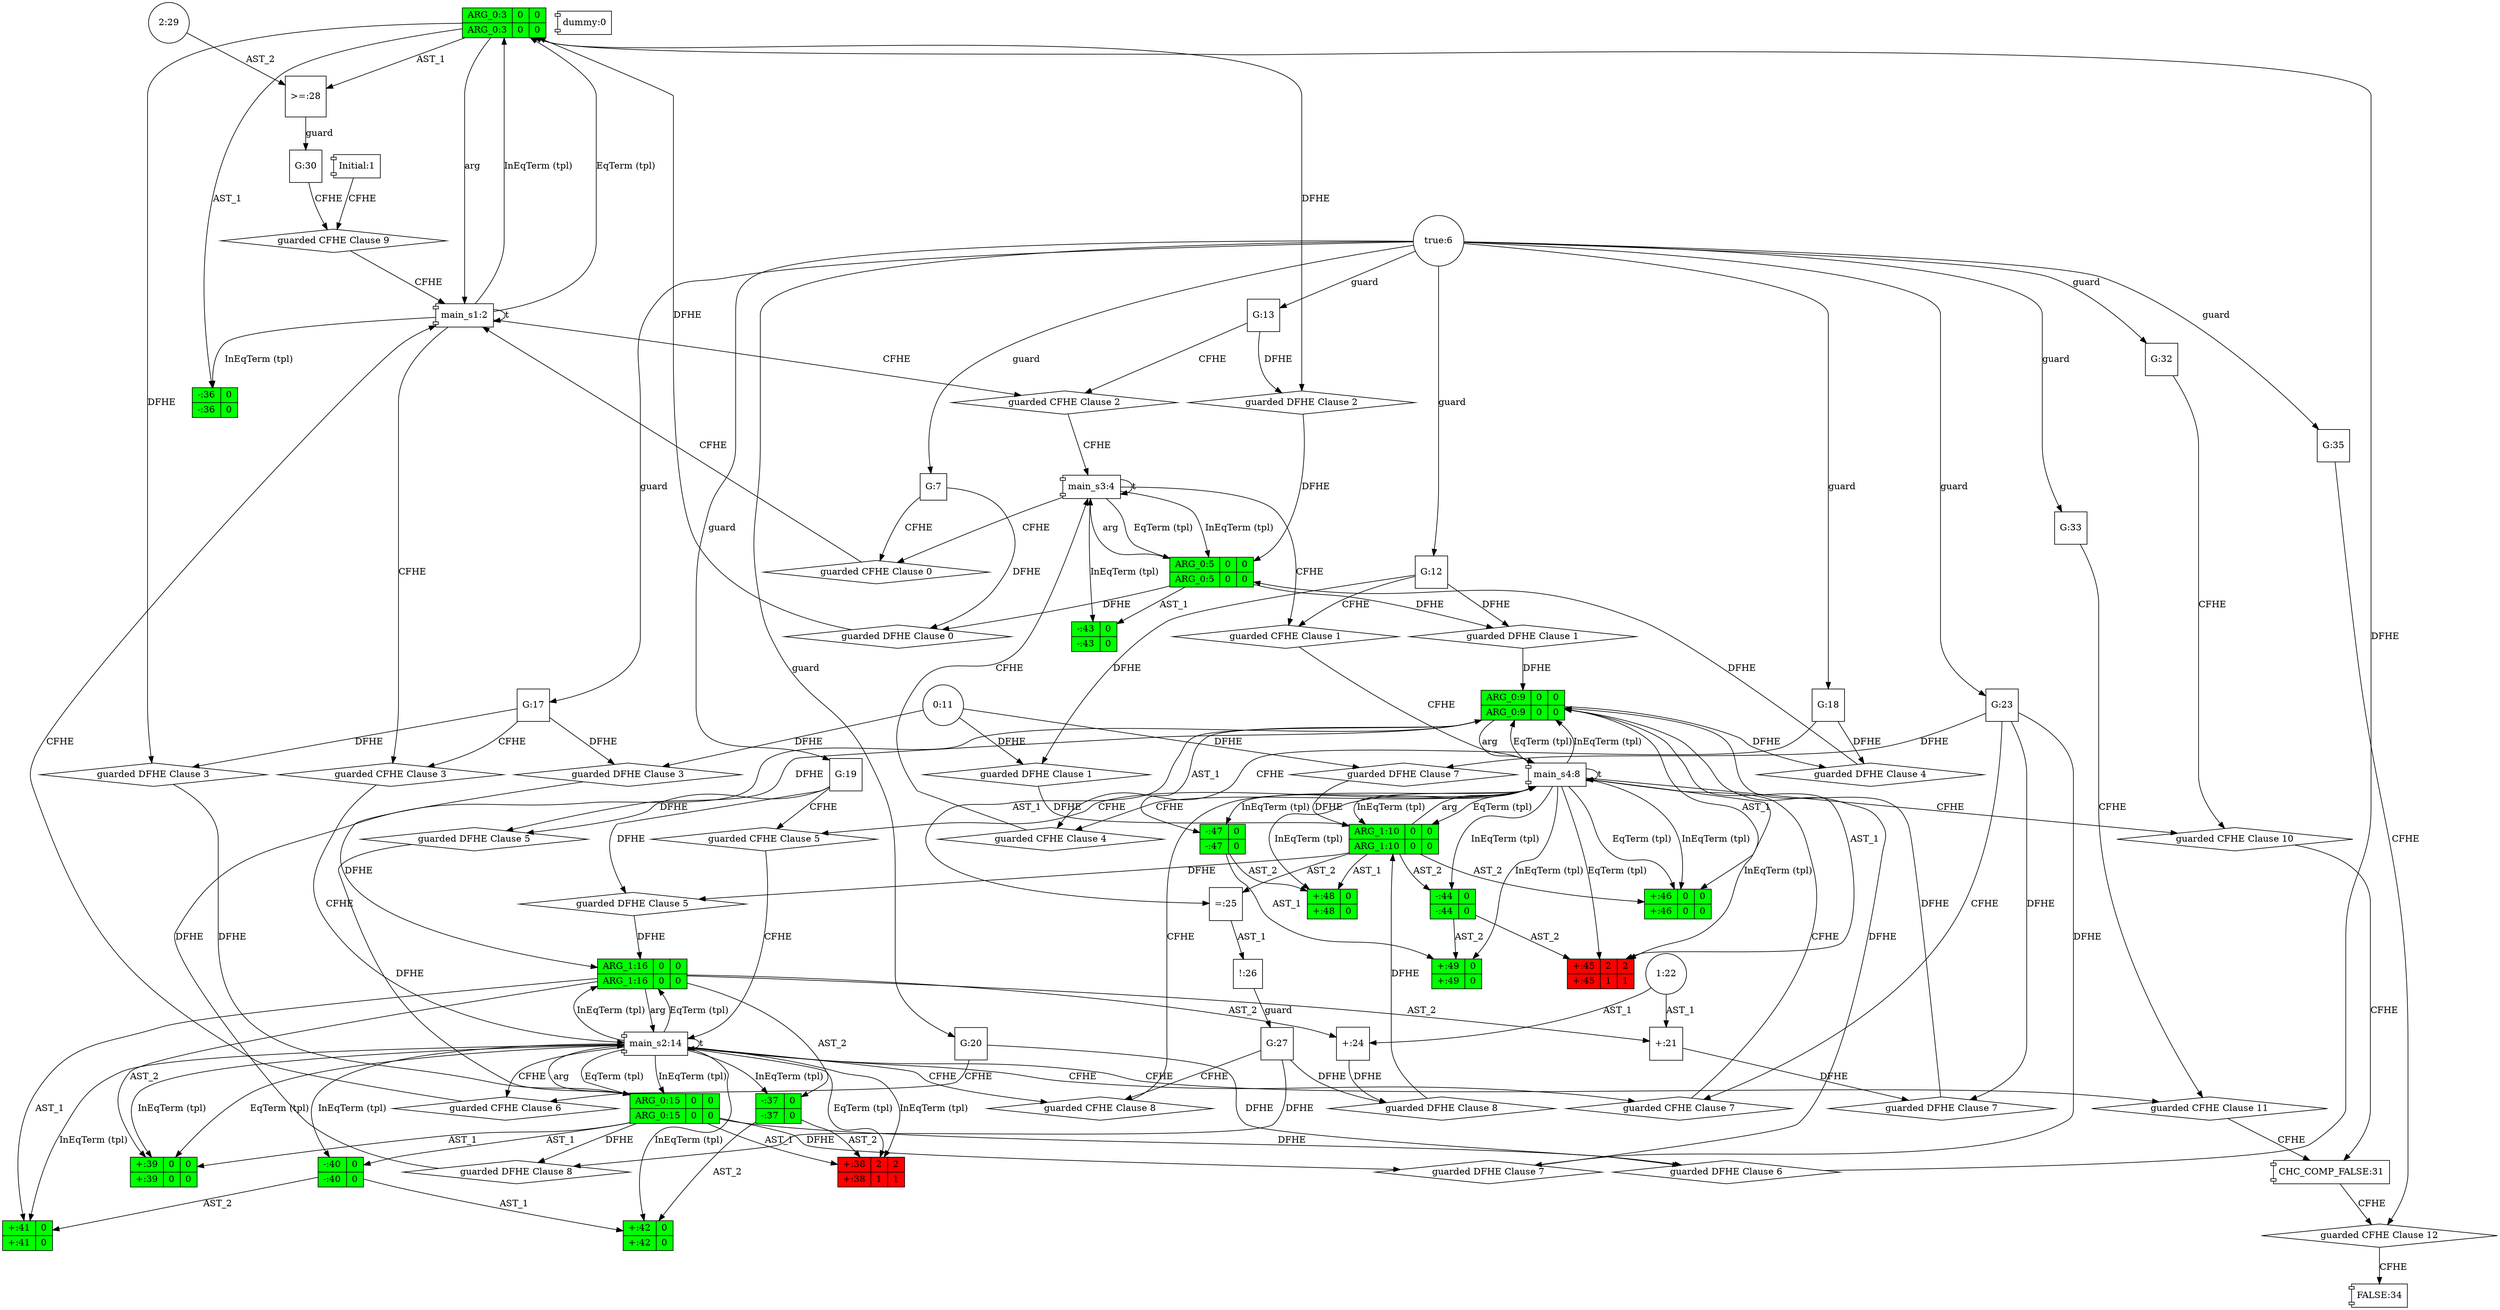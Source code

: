 digraph dag { 
"predicateArgument0" -> "CONTROLN_0" [label="arg"]
"CFHE_0" [label="guarded CFHE Clause 0" nodeName="CFHE_0" class=controlFlowHyperEdge shape="diamond"];
"predicateArgument1" -> "CONTROLN_1" [label="arg"]
"DFHE_0" [label="guarded DFHE Clause 0" nodeName="DFHE_0" class=dataFlowHyperEdge shape="diamond"];
"true_6" -> "guard_7" [label="guard"]
"CONTROLN_1" -> "CFHE_0" [label="CFHE"]
"guard_7" -> "CFHE_0" [label="CFHE"]
"CFHE_0" -> "CONTROLN_0" [label="CFHE"]
"predicateArgument1" -> "DFHE_0" [label="DFHE"]
"guard_7" -> "DFHE_0" [label="DFHE"]
"DFHE_0" -> "predicateArgument0" [label="DFHE"]
"predicateArgument2" -> "CONTROLN_2" [label="arg"]
"predicateArgument3" -> "CONTROLN_2" [label="arg"]
"CFHE_1" [label="guarded CFHE Clause 1" nodeName="CFHE_1" class=controlFlowHyperEdge shape="diamond"];
"DFHE_1" [label="guarded DFHE Clause 1" nodeName="DFHE_1" class=dataFlowHyperEdge shape="diamond"];
"DFHE_2" [label="guarded DFHE Clause 1" nodeName="DFHE_2" class=dataFlowHyperEdge shape="diamond"];
"true_6" -> "guard_12" [label="guard"]
"CONTROLN_1" -> "CFHE_1" [label="CFHE"]
"guard_12" -> "CFHE_1" [label="CFHE"]
"CFHE_1" -> "CONTROLN_2" [label="CFHE"]
"predicateArgument1" -> "DFHE_1" [label="DFHE"]
"guard_12" -> "DFHE_1" [label="DFHE"]
"DFHE_1" -> "predicateArgument2" [label="DFHE"]
"0_11" -> "DFHE_2" [label="DFHE"]
"guard_12" -> "DFHE_2" [label="DFHE"]
"DFHE_2" -> "predicateArgument3" [label="DFHE"]
"CFHE_2" [label="guarded CFHE Clause 2" nodeName="CFHE_2" class=controlFlowHyperEdge shape="diamond"];
"DFHE_3" [label="guarded DFHE Clause 2" nodeName="DFHE_3" class=dataFlowHyperEdge shape="diamond"];
"true_6" -> "guard_13" [label="guard"]
"CONTROLN_0" -> "CFHE_2" [label="CFHE"]
"guard_13" -> "CFHE_2" [label="CFHE"]
"CFHE_2" -> "CONTROLN_1" [label="CFHE"]
"predicateArgument0" -> "DFHE_3" [label="DFHE"]
"guard_13" -> "DFHE_3" [label="DFHE"]
"DFHE_3" -> "predicateArgument1" [label="DFHE"]
"predicateArgument4" -> "CONTROLN_3" [label="arg"]
"predicateArgument5" -> "CONTROLN_3" [label="arg"]
"CFHE_3" [label="guarded CFHE Clause 3" nodeName="CFHE_3" class=controlFlowHyperEdge shape="diamond"];
"DFHE_4" [label="guarded DFHE Clause 3" nodeName="DFHE_4" class=dataFlowHyperEdge shape="diamond"];
"DFHE_5" [label="guarded DFHE Clause 3" nodeName="DFHE_5" class=dataFlowHyperEdge shape="diamond"];
"true_6" -> "guard_17" [label="guard"]
"CONTROLN_0" -> "CFHE_3" [label="CFHE"]
"guard_17" -> "CFHE_3" [label="CFHE"]
"CFHE_3" -> "CONTROLN_3" [label="CFHE"]
"predicateArgument0" -> "DFHE_4" [label="DFHE"]
"guard_17" -> "DFHE_4" [label="DFHE"]
"DFHE_4" -> "predicateArgument4" [label="DFHE"]
"0_11" -> "DFHE_5" [label="DFHE"]
"guard_17" -> "DFHE_5" [label="DFHE"]
"DFHE_5" -> "predicateArgument5" [label="DFHE"]
"CFHE_4" [label="guarded CFHE Clause 4" nodeName="CFHE_4" class=controlFlowHyperEdge shape="diamond"];
"DFHE_6" [label="guarded DFHE Clause 4" nodeName="DFHE_6" class=dataFlowHyperEdge shape="diamond"];
"true_6" -> "guard_18" [label="guard"]
"CONTROLN_2" -> "CFHE_4" [label="CFHE"]
"guard_18" -> "CFHE_4" [label="CFHE"]
"CFHE_4" -> "CONTROLN_1" [label="CFHE"]
"predicateArgument2" -> "DFHE_6" [label="DFHE"]
"guard_18" -> "DFHE_6" [label="DFHE"]
"DFHE_6" -> "predicateArgument1" [label="DFHE"]
"CFHE_5" [label="guarded CFHE Clause 5" nodeName="CFHE_5" class=controlFlowHyperEdge shape="diamond"];
"DFHE_7" [label="guarded DFHE Clause 5" nodeName="DFHE_7" class=dataFlowHyperEdge shape="diamond"];
"DFHE_8" [label="guarded DFHE Clause 5" nodeName="DFHE_8" class=dataFlowHyperEdge shape="diamond"];
"true_6" -> "guard_19" [label="guard"]
"CONTROLN_2" -> "CFHE_5" [label="CFHE"]
"guard_19" -> "CFHE_5" [label="CFHE"]
"CFHE_5" -> "CONTROLN_3" [label="CFHE"]
"predicateArgument2" -> "DFHE_7" [label="DFHE"]
"guard_19" -> "DFHE_7" [label="DFHE"]
"DFHE_7" -> "predicateArgument4" [label="DFHE"]
"predicateArgument3" -> "DFHE_8" [label="DFHE"]
"guard_19" -> "DFHE_8" [label="DFHE"]
"DFHE_8" -> "predicateArgument5" [label="DFHE"]
"CFHE_6" [label="guarded CFHE Clause 6" nodeName="CFHE_6" class=controlFlowHyperEdge shape="diamond"];
"DFHE_9" [label="guarded DFHE Clause 6" nodeName="DFHE_9" class=dataFlowHyperEdge shape="diamond"];
"true_6" -> "guard_20" [label="guard"]
"CONTROLN_3" -> "CFHE_6" [label="CFHE"]
"guard_20" -> "CFHE_6" [label="CFHE"]
"CFHE_6" -> "CONTROLN_0" [label="CFHE"]
"predicateArgument4" -> "DFHE_9" [label="DFHE"]
"guard_20" -> "DFHE_9" [label="DFHE"]
"DFHE_9" -> "predicateArgument0" [label="DFHE"]
"CFHE_7" [label="guarded CFHE Clause 7" nodeName="CFHE_7" class=controlFlowHyperEdge shape="diamond"];
"DFHE_10" [label="guarded DFHE Clause 7" nodeName="DFHE_10" class=dataFlowHyperEdge shape="diamond"];
"1_22" -> "+_21" [label="AST_1"]
"predicateArgument5" -> "+_21" [label="AST_2"]
"DFHE_11" [label="guarded DFHE Clause 7" nodeName="DFHE_11" class=dataFlowHyperEdge shape="diamond"];
"DFHE_12" [label="guarded DFHE Clause 7" nodeName="DFHE_12" class=dataFlowHyperEdge shape="diamond"];
"true_6" -> "guard_23" [label="guard"]
"CONTROLN_3" -> "CFHE_7" [label="CFHE"]
"guard_23" -> "CFHE_7" [label="CFHE"]
"CFHE_7" -> "CONTROLN_2" [label="CFHE"]
"+_21" -> "DFHE_10" [label="DFHE"]
"guard_23" -> "DFHE_10" [label="DFHE"]
"DFHE_10" -> "predicateArgument2" [label="DFHE"]
"predicateArgument4" -> "DFHE_11" [label="DFHE"]
"guard_23" -> "DFHE_11" [label="DFHE"]
"DFHE_11" -> "predicateArgument2" [label="DFHE"]
"0_11" -> "DFHE_12" [label="DFHE"]
"guard_23" -> "DFHE_12" [label="DFHE"]
"DFHE_12" -> "predicateArgument3" [label="DFHE"]
"CFHE_8" [label="guarded CFHE Clause 8" nodeName="CFHE_8" class=controlFlowHyperEdge shape="diamond"];
"DFHE_13" [label="guarded DFHE Clause 8" nodeName="DFHE_13" class=dataFlowHyperEdge shape="diamond"];
"DFHE_14" [label="guarded DFHE Clause 8" nodeName="DFHE_14" class=dataFlowHyperEdge shape="diamond"];
"1_22" -> "+_24" [label="AST_1"]
"predicateArgument5" -> "+_24" [label="AST_2"]
"predicateArgument2" -> "=_25" [label="AST_1"]
"predicateArgument3" -> "=_25" [label="AST_2"]
"=_25" -> "!_26" [label="AST_1"]
"!_26" -> "guard_27" [label="guard"]
"CONTROLN_3" -> "CFHE_8" [label="CFHE"]
"guard_27" -> "CFHE_8" [label="CFHE"]
"CFHE_8" -> "CONTROLN_2" [label="CFHE"]
"predicateArgument4" -> "DFHE_13" [label="DFHE"]
"guard_27" -> "DFHE_13" [label="DFHE"]
"DFHE_13" -> "predicateArgument2" [label="DFHE"]
"+_24" -> "DFHE_14" [label="DFHE"]
"guard_27" -> "DFHE_14" [label="DFHE"]
"DFHE_14" -> "predicateArgument3" [label="DFHE"]
"CFHE_9" [label="guarded CFHE Clause 9" nodeName="CFHE_9" class=controlFlowHyperEdge shape="diamond"];
"predicateArgument0" -> ">=_28" [label="AST_1"]
"2_29" -> ">=_28" [label="AST_2"]
">=_28" -> "guard_30" [label="guard"]
"Initial" -> "CFHE_9" [label="CFHE"]
"guard_30" -> "CFHE_9" [label="CFHE"]
"CFHE_9" -> "CONTROLN_0" [label="CFHE"]
"CFHE_10" [label="guarded CFHE Clause 10" nodeName="CFHE_10" class=controlFlowHyperEdge shape="diamond"];
"true_6" -> "guard_32" [label="guard"]
"CONTROLN_2" -> "CFHE_10" [label="CFHE"]
"guard_32" -> "CFHE_10" [label="CFHE"]
"CFHE_10" -> "CONTROLN_4" [label="CFHE"]
"CFHE_11" [label="guarded CFHE Clause 11" nodeName="CFHE_11" class=controlFlowHyperEdge shape="diamond"];
"true_6" -> "guard_33" [label="guard"]
"CONTROLN_3" -> "CFHE_11" [label="CFHE"]
"guard_33" -> "CFHE_11" [label="CFHE"]
"CFHE_11" -> "CONTROLN_4" [label="CFHE"]
"CFHE_12" [label="guarded CFHE Clause 12" nodeName="CFHE_12" class=controlFlowHyperEdge shape="diamond"];
"true_6" -> "guard_35" [label="guard"]
"CONTROLN_4" -> "CFHE_12" [label="CFHE"]
"guard_35" -> "CFHE_12" [label="CFHE"]
"CFHE_12" -> "FALSE" [label="CFHE"]
"CONTROLN_0" -> "CONTROLN_0" [label="t"]
"CONTROLN_3" -> "CONTROLN_3" [label="t"]
"CONTROLN_1" -> "CONTROLN_1" [label="t"]
"CONTROLN_2" -> "CONTROLN_2" [label="t"]
"predicateArgument0" -> "-_36" [label="AST_1"]
"predicateArgument5" -> "-_37" [label="AST_2"]
"predicateArgument4" -> "+_38" [label="AST_1"]
"-_37" -> "+_38" [label="AST_2"]
"predicateArgument4" -> "+_39" [label="AST_1"]
"predicateArgument5" -> "+_39" [label="AST_2"]
"predicateArgument4" -> "-_40" [label="AST_1"]
"predicateArgument5" -> "+_41" [label="AST_1"]
"-_40" -> "+_41" [label="AST_2"]
"-_40" -> "+_42" [label="AST_1"]
"-_37" -> "+_42" [label="AST_2"]
"predicateArgument1" -> "-_43" [label="AST_1"]
"predicateArgument3" -> "-_44" [label="AST_2"]
"predicateArgument2" -> "+_45" [label="AST_1"]
"-_44" -> "+_45" [label="AST_2"]
"predicateArgument2" -> "+_46" [label="AST_1"]
"predicateArgument3" -> "+_46" [label="AST_2"]
"predicateArgument2" -> "-_47" [label="AST_1"]
"predicateArgument3" -> "+_48" [label="AST_1"]
"-_47" -> "+_48" [label="AST_2"]
"-_47" -> "+_49" [label="AST_1"]
"-_44" -> "+_49" [label="AST_2"]
"CONTROLN_0" -> "predicateArgument0" [label="EqTerm (tpl)"]
"CONTROLN_0" -> "predicateArgument0" [label="InEqTerm (tpl)"]
"CONTROLN_0" -> "-_36" [label="InEqTerm (tpl)"]
"CONTROLN_3" -> "predicateArgument4" [label="EqTerm (tpl)"]
"CONTROLN_3" -> "predicateArgument5" [label="EqTerm (tpl)"]
"CONTROLN_3" -> "+_38" [label="EqTerm (tpl)"]
"CONTROLN_3" -> "+_39" [label="EqTerm (tpl)"]
"CONTROLN_3" -> "predicateArgument4" [label="InEqTerm (tpl)"]
"CONTROLN_3" -> "predicateArgument5" [label="InEqTerm (tpl)"]
"CONTROLN_3" -> "-_40" [label="InEqTerm (tpl)"]
"CONTROLN_3" -> "-_37" [label="InEqTerm (tpl)"]
"CONTROLN_3" -> "+_38" [label="InEqTerm (tpl)"]
"CONTROLN_3" -> "+_41" [label="InEqTerm (tpl)"]
"CONTROLN_3" -> "+_39" [label="InEqTerm (tpl)"]
"CONTROLN_3" -> "+_42" [label="InEqTerm (tpl)"]
"CONTROLN_1" -> "predicateArgument1" [label="EqTerm (tpl)"]
"CONTROLN_1" -> "predicateArgument1" [label="InEqTerm (tpl)"]
"CONTROLN_1" -> "-_43" [label="InEqTerm (tpl)"]
"CONTROLN_2" -> "predicateArgument2" [label="EqTerm (tpl)"]
"CONTROLN_2" -> "predicateArgument3" [label="EqTerm (tpl)"]
"CONTROLN_2" -> "+_45" [label="EqTerm (tpl)"]
"CONTROLN_2" -> "+_46" [label="EqTerm (tpl)"]
"CONTROLN_2" -> "predicateArgument2" [label="InEqTerm (tpl)"]
"CONTROLN_2" -> "predicateArgument3" [label="InEqTerm (tpl)"]
"CONTROLN_2" -> "-_47" [label="InEqTerm (tpl)"]
"CONTROLN_2" -> "-_44" [label="InEqTerm (tpl)"]
"CONTROLN_2" -> "+_45" [label="InEqTerm (tpl)"]
"CONTROLN_2" -> "+_48" [label="InEqTerm (tpl)"]
"CONTROLN_2" -> "+_46" [label="InEqTerm (tpl)"]
"CONTROLN_2" -> "+_49" [label="InEqTerm (tpl)"]
"-_36"[  color=black fillcolor=green style=filled shape=record label="{{-:36|0}|{-:36|0}}"];
"CONTROLN_2" [label="main_s4:8" nodeName="CONTROLN_2" class=CONTROL shape="component" color=black fillcolor=white style=filled];
"+_41"[  color=black fillcolor=green style=filled shape=record label="{{+:41|0}|{+:41|0}}"];
"+_45"[  color=black fillcolor=red style=filled shape=record label="{{+:45|2|2}|{+:45|1|1}}"];
"predicateArgument0"[  color=black fillcolor=green style=filled shape=record label="{{ARG_0:3|0|0}|{ARG_0:3|0|0}}"];
"-_43"[  color=black fillcolor=green style=filled shape=record label="{{-:43|0}|{-:43|0}}"];
"+_24" [label="+:24" nodeName="+_24" class=operator shape="square" color=black fillcolor=white style=filled];
"guard_32" [label="G:32" nodeName="guard_32" class=guard shape="square" color=black fillcolor=white style=filled];
"predicateArgument3"[  color=black fillcolor=green style=filled shape=record label="{{ARG_1:10|0|0}|{ARG_1:10|0|0}}"];
"-_47"[  color=black fillcolor=green style=filled shape=record label="{{-:47|0}|{-:47|0}}"];
"Initial" [label="Initial:1" nodeName="Initial" class=Initial shape="component" color=black fillcolor=white style=filled];
"CONTROLN_4" [label="CHC_COMP_FALSE:31" nodeName="CONTROLN_4" class=CONTROL shape="component" color=black fillcolor=white style=filled];
"predicateArgument5"[  color=black fillcolor=green style=filled shape=record label="{{ARG_1:16|0|0}|{ARG_1:16|0|0}}"];
"guard_19" [label="G:19" nodeName="guard_19" class=guard shape="square" color=black fillcolor=white style=filled];
"true_6" [label="true:6" nodeName="true_6" class=constant shape="circle" color=black fillcolor=white style=filled];
"+_48"[  color=black fillcolor=green style=filled shape=record label="{{+:48|0}|{+:48|0}}"];
"+_38"[  color=black fillcolor=red style=filled shape=record label="{{+:38|2|2}|{+:38|1|1}}"];
"0_11" [label="0:11" nodeName="0_11" class=constant shape="circle" color=black fillcolor=white style=filled];
"dummy" [label="dummy:0" nodeName="dummy" class=dummy shape="component" color=black fillcolor=white style=filled];
"guard_12" [label="G:12" nodeName="guard_12" class=guard shape="square" color=black fillcolor=white style=filled];
"CONTROLN_3" [label="main_s2:14" nodeName="CONTROLN_3" class=CONTROL shape="component" color=black fillcolor=white style=filled];
"guard_33" [label="G:33" nodeName="guard_33" class=guard shape="square" color=black fillcolor=white style=filled];
"+_49"[  color=black fillcolor=green style=filled shape=record label="{{+:49|0}|{+:49|0}}"];
"guard_30" [label="G:30" nodeName="guard_30" class=guard shape="square" color=black fillcolor=white style=filled];
"FALSE" [label="FALSE:34" nodeName="FALSE" class=FALSE shape="component" color=black fillcolor=white style=filled];
"predicateArgument2"[  color=black fillcolor=green style=filled shape=record label="{{ARG_0:9|0|0}|{ARG_0:9|0|0}}"];
"guard_27" [label="G:27" nodeName="guard_27" class=guard shape="square" color=black fillcolor=white style=filled];
"CONTROLN_0" [label="main_s1:2" nodeName="CONTROLN_0" class=CONTROL shape="component" color=black fillcolor=white style=filled];
"guard_18" [label="G:18" nodeName="guard_18" class=guard shape="square" color=black fillcolor=white style=filled];
"guard_7" [label="G:7" nodeName="guard_7" class=guard shape="square" color=black fillcolor=white style=filled];
"guard_20" [label="G:20" nodeName="guard_20" class=guard shape="square" color=black fillcolor=white style=filled];
"guard_13" [label="G:13" nodeName="guard_13" class=guard shape="square" color=black fillcolor=white style=filled];
"guard_23" [label="G:23" nodeName="guard_23" class=guard shape="square" color=black fillcolor=white style=filled];
"+_39"[  color=black fillcolor=green style=filled shape=record label="{{+:39|0|0}|{+:39|0|0}}"];
"-_37"[  color=black fillcolor=green style=filled shape=record label="{{-:37|0}|{-:37|0}}"];
"predicateArgument1"[  color=black fillcolor=green style=filled shape=record label="{{ARG_0:5|0|0}|{ARG_0:5|0|0}}"];
"CONTROLN_1" [label="main_s3:4" nodeName="CONTROLN_1" class=CONTROL shape="component" color=black fillcolor=white style=filled];
"=_25" [label="=:25" nodeName="=_25" class=operator shape="square" color=black fillcolor=white style=filled];
"-_40"[  color=black fillcolor=green style=filled shape=record label="{{-:40|0}|{-:40|0}}"];
"+_42"[  color=black fillcolor=green style=filled shape=record label="{{+:42|0}|{+:42|0}}"];
"+_21" [label="+:21" nodeName="+_21" class=operator shape="square" color=black fillcolor=white style=filled];
"-_44"[  color=black fillcolor=green style=filled shape=record label="{{-:44|0}|{-:44|0}}"];
">=_28" [label=">=:28" nodeName=">=_28" class=operator shape="square" color=black fillcolor=white style=filled];
"+_46"[  color=black fillcolor=green style=filled shape=record label="{{+:46|0|0}|{+:46|0|0}}"];
"1_22" [label="1:22" nodeName="1_22" class=constant shape="circle" color=black fillcolor=white style=filled];
"2_29" [label="2:29" nodeName="2_29" class=constant shape="circle" color=black fillcolor=white style=filled];
"guard_17" [label="G:17" nodeName="guard_17" class=guard shape="square" color=black fillcolor=white style=filled];
"predicateArgument4"[  color=black fillcolor=green style=filled shape=record label="{{ARG_0:15|0|0}|{ARG_0:15|0|0}}"];
"guard_35" [label="G:35" nodeName="guard_35" class=guard shape="square" color=black fillcolor=white style=filled];
"!_26" [label="!:26" nodeName="!_26" class=operator shape="square" color=black fillcolor=white style=filled];
}
